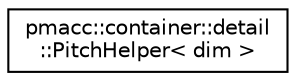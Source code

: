 digraph "Graphical Class Hierarchy"
{
 // LATEX_PDF_SIZE
  edge [fontname="Helvetica",fontsize="10",labelfontname="Helvetica",labelfontsize="10"];
  node [fontname="Helvetica",fontsize="10",shape=record];
  rankdir="LR";
  Node0 [label="pmacc::container::detail\l::PitchHelper\< dim \>",height=0.2,width=0.4,color="black", fillcolor="white", style="filled",URL="$structpmacc_1_1container_1_1detail_1_1_pitch_helper.html",tooltip=" "];
}
